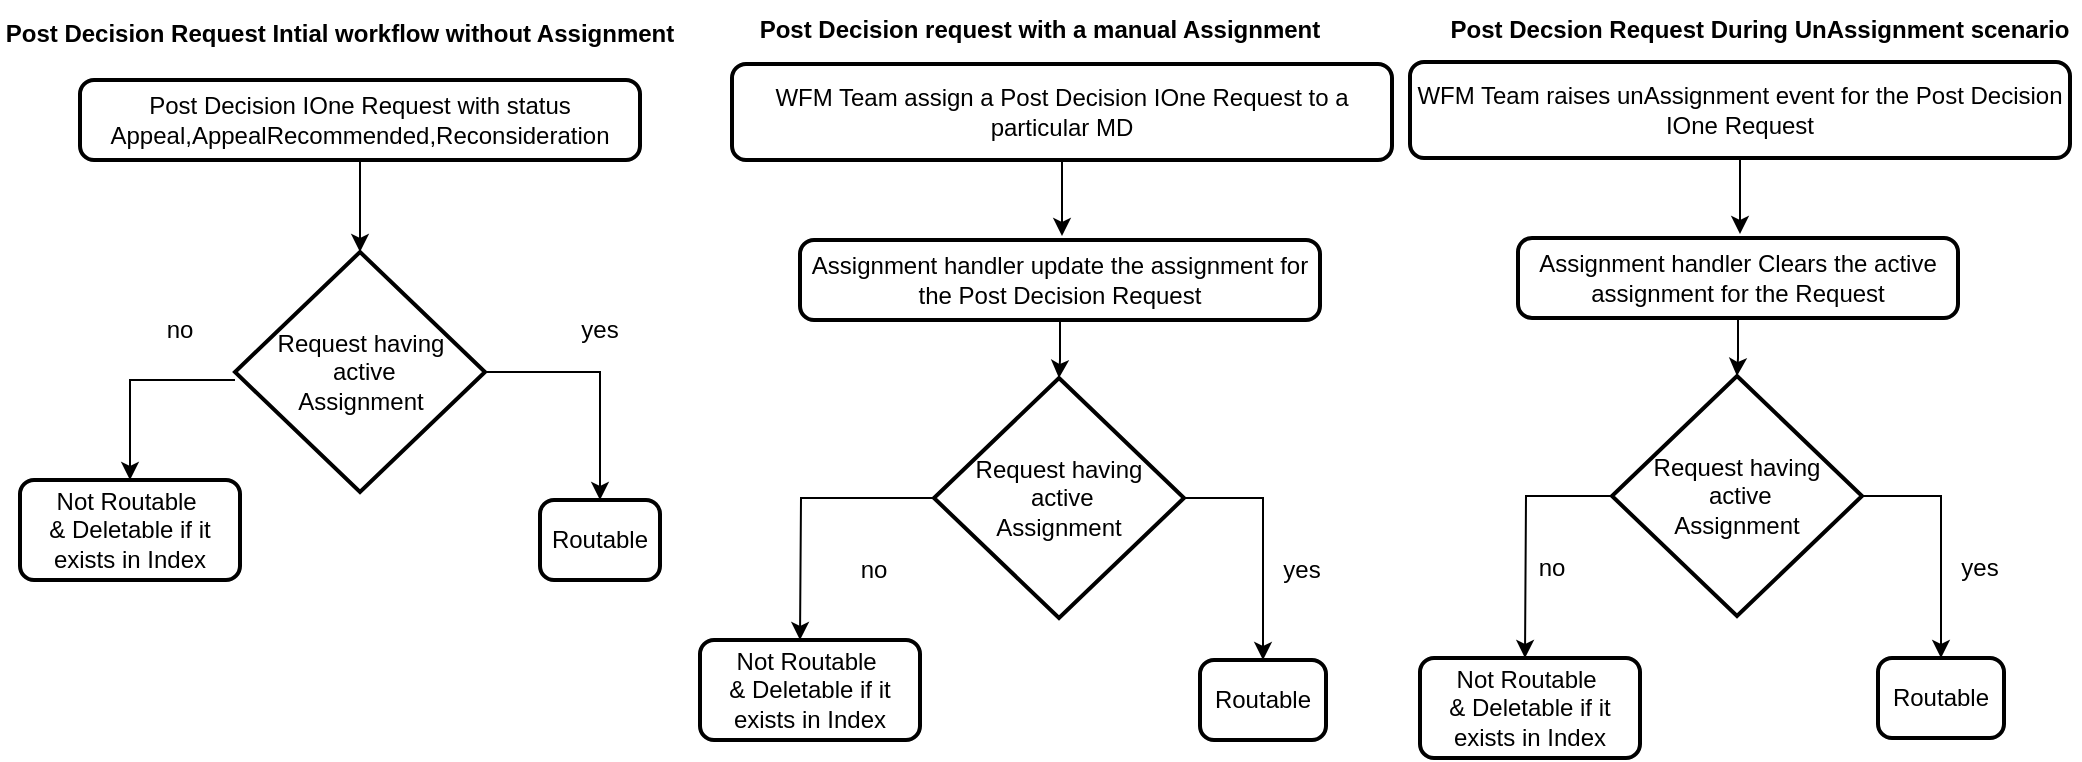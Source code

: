 <mxfile version="22.1.16" type="device">
  <diagram name="Page-1" id="P2xKylpIIsdkXFqOm2FA">
    <mxGraphModel dx="880" dy="532" grid="1" gridSize="10" guides="1" tooltips="1" connect="1" arrows="1" fold="1" page="1" pageScale="1" pageWidth="850" pageHeight="1100" math="0" shadow="0">
      <root>
        <mxCell id="0" />
        <mxCell id="1" parent="0" />
        <mxCell id="HGxBnvTy4GZx60MGJXLm-6" value="" style="edgeStyle=orthogonalEdgeStyle;rounded=0;orthogonalLoop=1;jettySize=auto;html=1;" edge="1" parent="1" source="HGxBnvTy4GZx60MGJXLm-1" target="HGxBnvTy4GZx60MGJXLm-2">
          <mxGeometry relative="1" as="geometry" />
        </mxCell>
        <mxCell id="HGxBnvTy4GZx60MGJXLm-1" value="Post Decision IOne Request with status Appeal,AppealRecommended,Reconsideration" style="rounded=1;whiteSpace=wrap;html=1;absoluteArcSize=1;arcSize=14;strokeWidth=2;" vertex="1" parent="1">
          <mxGeometry x="100" y="50" width="280" height="40" as="geometry" />
        </mxCell>
        <mxCell id="HGxBnvTy4GZx60MGJXLm-7" style="edgeStyle=orthogonalEdgeStyle;rounded=0;orthogonalLoop=1;jettySize=auto;html=1;entryX=0.5;entryY=0;entryDx=0;entryDy=0;" edge="1" parent="1" source="HGxBnvTy4GZx60MGJXLm-2" target="HGxBnvTy4GZx60MGJXLm-4">
          <mxGeometry relative="1" as="geometry" />
        </mxCell>
        <mxCell id="HGxBnvTy4GZx60MGJXLm-52" style="edgeStyle=orthogonalEdgeStyle;rounded=0;orthogonalLoop=1;jettySize=auto;html=1;" edge="1" parent="1" source="HGxBnvTy4GZx60MGJXLm-2" target="HGxBnvTy4GZx60MGJXLm-46">
          <mxGeometry relative="1" as="geometry">
            <Array as="points">
              <mxPoint x="125" y="200" />
            </Array>
          </mxGeometry>
        </mxCell>
        <mxCell id="HGxBnvTy4GZx60MGJXLm-2" value="Request having&lt;br&gt;&amp;nbsp;active &lt;br&gt;Assignment" style="strokeWidth=2;html=1;shape=mxgraph.flowchart.decision;whiteSpace=wrap;" vertex="1" parent="1">
          <mxGeometry x="177.5" y="136" width="125" height="120" as="geometry" />
        </mxCell>
        <mxCell id="HGxBnvTy4GZx60MGJXLm-4" value="Routable" style="rounded=1;whiteSpace=wrap;html=1;absoluteArcSize=1;arcSize=14;strokeWidth=2;" vertex="1" parent="1">
          <mxGeometry x="330" y="260" width="60" height="40" as="geometry" />
        </mxCell>
        <mxCell id="HGxBnvTy4GZx60MGJXLm-8" value="no" style="text;html=1;strokeColor=none;fillColor=none;align=center;verticalAlign=middle;whiteSpace=wrap;rounded=0;" vertex="1" parent="1">
          <mxGeometry x="120" y="160" width="60" height="30" as="geometry" />
        </mxCell>
        <mxCell id="HGxBnvTy4GZx60MGJXLm-9" value="yes" style="text;html=1;strokeColor=none;fillColor=none;align=center;verticalAlign=middle;whiteSpace=wrap;rounded=0;" vertex="1" parent="1">
          <mxGeometry x="330" y="160" width="60" height="30" as="geometry" />
        </mxCell>
        <mxCell id="HGxBnvTy4GZx60MGJXLm-11" value="" style="edgeStyle=orthogonalEdgeStyle;rounded=0;orthogonalLoop=1;jettySize=auto;html=1;" edge="1" parent="1" source="HGxBnvTy4GZx60MGJXLm-12">
          <mxGeometry relative="1" as="geometry">
            <mxPoint x="591" y="128" as="targetPoint" />
          </mxGeometry>
        </mxCell>
        <mxCell id="HGxBnvTy4GZx60MGJXLm-12" value="WFM Team assign a Post Decision IOne Request to a particular MD" style="rounded=1;whiteSpace=wrap;html=1;absoluteArcSize=1;arcSize=14;strokeWidth=2;" vertex="1" parent="1">
          <mxGeometry x="426" y="42" width="330" height="48" as="geometry" />
        </mxCell>
        <mxCell id="HGxBnvTy4GZx60MGJXLm-26" value="" style="edgeStyle=orthogonalEdgeStyle;rounded=0;orthogonalLoop=1;jettySize=auto;html=1;" edge="1" parent="1" source="HGxBnvTy4GZx60MGJXLm-20" target="HGxBnvTy4GZx60MGJXLm-21">
          <mxGeometry relative="1" as="geometry" />
        </mxCell>
        <mxCell id="HGxBnvTy4GZx60MGJXLm-20" value="Assignment handler update the assignment for the Post Decision Request" style="rounded=1;whiteSpace=wrap;html=1;absoluteArcSize=1;arcSize=14;strokeWidth=2;" vertex="1" parent="1">
          <mxGeometry x="460" y="130" width="260" height="40" as="geometry" />
        </mxCell>
        <mxCell id="HGxBnvTy4GZx60MGJXLm-29" style="edgeStyle=orthogonalEdgeStyle;rounded=0;orthogonalLoop=1;jettySize=auto;html=1;entryX=0.5;entryY=0;entryDx=0;entryDy=0;" edge="1" parent="1" source="HGxBnvTy4GZx60MGJXLm-21" target="HGxBnvTy4GZx60MGJXLm-23">
          <mxGeometry relative="1" as="geometry" />
        </mxCell>
        <mxCell id="HGxBnvTy4GZx60MGJXLm-44" style="edgeStyle=orthogonalEdgeStyle;rounded=0;orthogonalLoop=1;jettySize=auto;html=1;" edge="1" parent="1" source="HGxBnvTy4GZx60MGJXLm-21">
          <mxGeometry relative="1" as="geometry">
            <mxPoint x="460" y="330" as="targetPoint" />
          </mxGeometry>
        </mxCell>
        <mxCell id="HGxBnvTy4GZx60MGJXLm-21" value="Request having&lt;br&gt;&amp;nbsp;active &lt;br&gt;Assignment" style="strokeWidth=2;html=1;shape=mxgraph.flowchart.decision;whiteSpace=wrap;" vertex="1" parent="1">
          <mxGeometry x="527" y="199" width="125" height="120" as="geometry" />
        </mxCell>
        <mxCell id="HGxBnvTy4GZx60MGJXLm-23" value="Routable" style="rounded=1;whiteSpace=wrap;html=1;absoluteArcSize=1;arcSize=14;strokeWidth=2;" vertex="1" parent="1">
          <mxGeometry x="660" y="340" width="63" height="40" as="geometry" />
        </mxCell>
        <mxCell id="HGxBnvTy4GZx60MGJXLm-24" value="no" style="text;html=1;strokeColor=none;fillColor=none;align=center;verticalAlign=middle;whiteSpace=wrap;rounded=0;" vertex="1" parent="1">
          <mxGeometry x="467" y="280" width="60" height="30" as="geometry" />
        </mxCell>
        <mxCell id="HGxBnvTy4GZx60MGJXLm-25" value="yes" style="text;html=1;strokeColor=none;fillColor=none;align=center;verticalAlign=middle;whiteSpace=wrap;rounded=0;" vertex="1" parent="1">
          <mxGeometry x="681" y="280" width="60" height="30" as="geometry" />
        </mxCell>
        <mxCell id="HGxBnvTy4GZx60MGJXLm-22" value="Not Routable&amp;nbsp;&lt;br&gt;&amp;amp; Deletable if it exists in Index" style="rounded=1;whiteSpace=wrap;html=1;absoluteArcSize=1;arcSize=14;strokeWidth=2;" vertex="1" parent="1">
          <mxGeometry x="410" y="330" width="110" height="50" as="geometry" />
        </mxCell>
        <mxCell id="HGxBnvTy4GZx60MGJXLm-33" value="" style="edgeStyle=orthogonalEdgeStyle;rounded=0;orthogonalLoop=1;jettySize=auto;html=1;" edge="1" parent="1" source="HGxBnvTy4GZx60MGJXLm-34">
          <mxGeometry relative="1" as="geometry">
            <mxPoint x="930" y="127" as="targetPoint" />
          </mxGeometry>
        </mxCell>
        <mxCell id="HGxBnvTy4GZx60MGJXLm-34" value="WFM Team raises unAssignment event for the Post Decision IOne Request" style="rounded=1;whiteSpace=wrap;html=1;absoluteArcSize=1;arcSize=14;strokeWidth=2;" vertex="1" parent="1">
          <mxGeometry x="765" y="41" width="330" height="48" as="geometry" />
        </mxCell>
        <mxCell id="HGxBnvTy4GZx60MGJXLm-35" value="" style="edgeStyle=orthogonalEdgeStyle;rounded=0;orthogonalLoop=1;jettySize=auto;html=1;" edge="1" parent="1" source="HGxBnvTy4GZx60MGJXLm-36" target="HGxBnvTy4GZx60MGJXLm-38">
          <mxGeometry relative="1" as="geometry" />
        </mxCell>
        <mxCell id="HGxBnvTy4GZx60MGJXLm-36" value="Assignment handler Clears the active assignment for the Request" style="rounded=1;whiteSpace=wrap;html=1;absoluteArcSize=1;arcSize=14;strokeWidth=2;" vertex="1" parent="1">
          <mxGeometry x="819" y="129" width="220" height="40" as="geometry" />
        </mxCell>
        <mxCell id="HGxBnvTy4GZx60MGJXLm-37" style="edgeStyle=orthogonalEdgeStyle;rounded=0;orthogonalLoop=1;jettySize=auto;html=1;entryX=0.5;entryY=0;entryDx=0;entryDy=0;" edge="1" parent="1" source="HGxBnvTy4GZx60MGJXLm-38" target="HGxBnvTy4GZx60MGJXLm-39">
          <mxGeometry relative="1" as="geometry" />
        </mxCell>
        <mxCell id="HGxBnvTy4GZx60MGJXLm-38" value="Request having&lt;br&gt;&amp;nbsp;active &lt;br&gt;Assignment" style="strokeWidth=2;html=1;shape=mxgraph.flowchart.decision;whiteSpace=wrap;" vertex="1" parent="1">
          <mxGeometry x="866" y="198" width="125" height="120" as="geometry" />
        </mxCell>
        <mxCell id="HGxBnvTy4GZx60MGJXLm-39" value="Routable" style="rounded=1;whiteSpace=wrap;html=1;absoluteArcSize=1;arcSize=14;strokeWidth=2;" vertex="1" parent="1">
          <mxGeometry x="999" y="339" width="63" height="40" as="geometry" />
        </mxCell>
        <mxCell id="HGxBnvTy4GZx60MGJXLm-40" value="no" style="text;html=1;strokeColor=none;fillColor=none;align=center;verticalAlign=middle;whiteSpace=wrap;rounded=0;" vertex="1" parent="1">
          <mxGeometry x="806" y="279" width="60" height="30" as="geometry" />
        </mxCell>
        <mxCell id="HGxBnvTy4GZx60MGJXLm-41" value="yes" style="text;html=1;strokeColor=none;fillColor=none;align=center;verticalAlign=middle;whiteSpace=wrap;rounded=0;" vertex="1" parent="1">
          <mxGeometry x="1020" y="279" width="60" height="30" as="geometry" />
        </mxCell>
        <mxCell id="HGxBnvTy4GZx60MGJXLm-42" value="" style="edgeStyle=orthogonalEdgeStyle;rounded=0;orthogonalLoop=1;jettySize=auto;html=1;" edge="1" parent="1" source="HGxBnvTy4GZx60MGJXLm-38">
          <mxGeometry relative="1" as="geometry">
            <mxPoint x="822.5" y="339" as="targetPoint" />
            <mxPoint x="866" y="258" as="sourcePoint" />
          </mxGeometry>
        </mxCell>
        <mxCell id="HGxBnvTy4GZx60MGJXLm-45" value="Not Routable&amp;nbsp;&lt;br&gt;&amp;amp; Deletable if it exists in Index" style="rounded=1;whiteSpace=wrap;html=1;absoluteArcSize=1;arcSize=14;strokeWidth=2;" vertex="1" parent="1">
          <mxGeometry x="770" y="339" width="110" height="50" as="geometry" />
        </mxCell>
        <mxCell id="HGxBnvTy4GZx60MGJXLm-46" value="Not Routable&amp;nbsp;&lt;br&gt;&amp;amp; Deletable if it exists in Index" style="rounded=1;whiteSpace=wrap;html=1;absoluteArcSize=1;arcSize=14;strokeWidth=2;" vertex="1" parent="1">
          <mxGeometry x="70" y="250" width="110" height="50" as="geometry" />
        </mxCell>
        <mxCell id="HGxBnvTy4GZx60MGJXLm-53" value="Post Decision Request Intial workflow without Assignment" style="text;html=1;strokeColor=none;fillColor=none;align=center;verticalAlign=middle;whiteSpace=wrap;rounded=0;fontStyle=1" vertex="1" parent="1">
          <mxGeometry x="60" y="12" width="340" height="30" as="geometry" />
        </mxCell>
        <mxCell id="HGxBnvTy4GZx60MGJXLm-54" value="Post Decision request with a manual Assignment" style="text;html=1;strokeColor=none;fillColor=none;align=center;verticalAlign=middle;whiteSpace=wrap;rounded=0;fontStyle=1" vertex="1" parent="1">
          <mxGeometry x="420" y="10" width="320" height="30" as="geometry" />
        </mxCell>
        <mxCell id="HGxBnvTy4GZx60MGJXLm-55" value="Post Decsion Request During UnAssignment scenario" style="text;html=1;strokeColor=none;fillColor=none;align=center;verticalAlign=middle;whiteSpace=wrap;rounded=0;fontStyle=1" vertex="1" parent="1">
          <mxGeometry x="780" y="10" width="320" height="30" as="geometry" />
        </mxCell>
      </root>
    </mxGraphModel>
  </diagram>
</mxfile>
